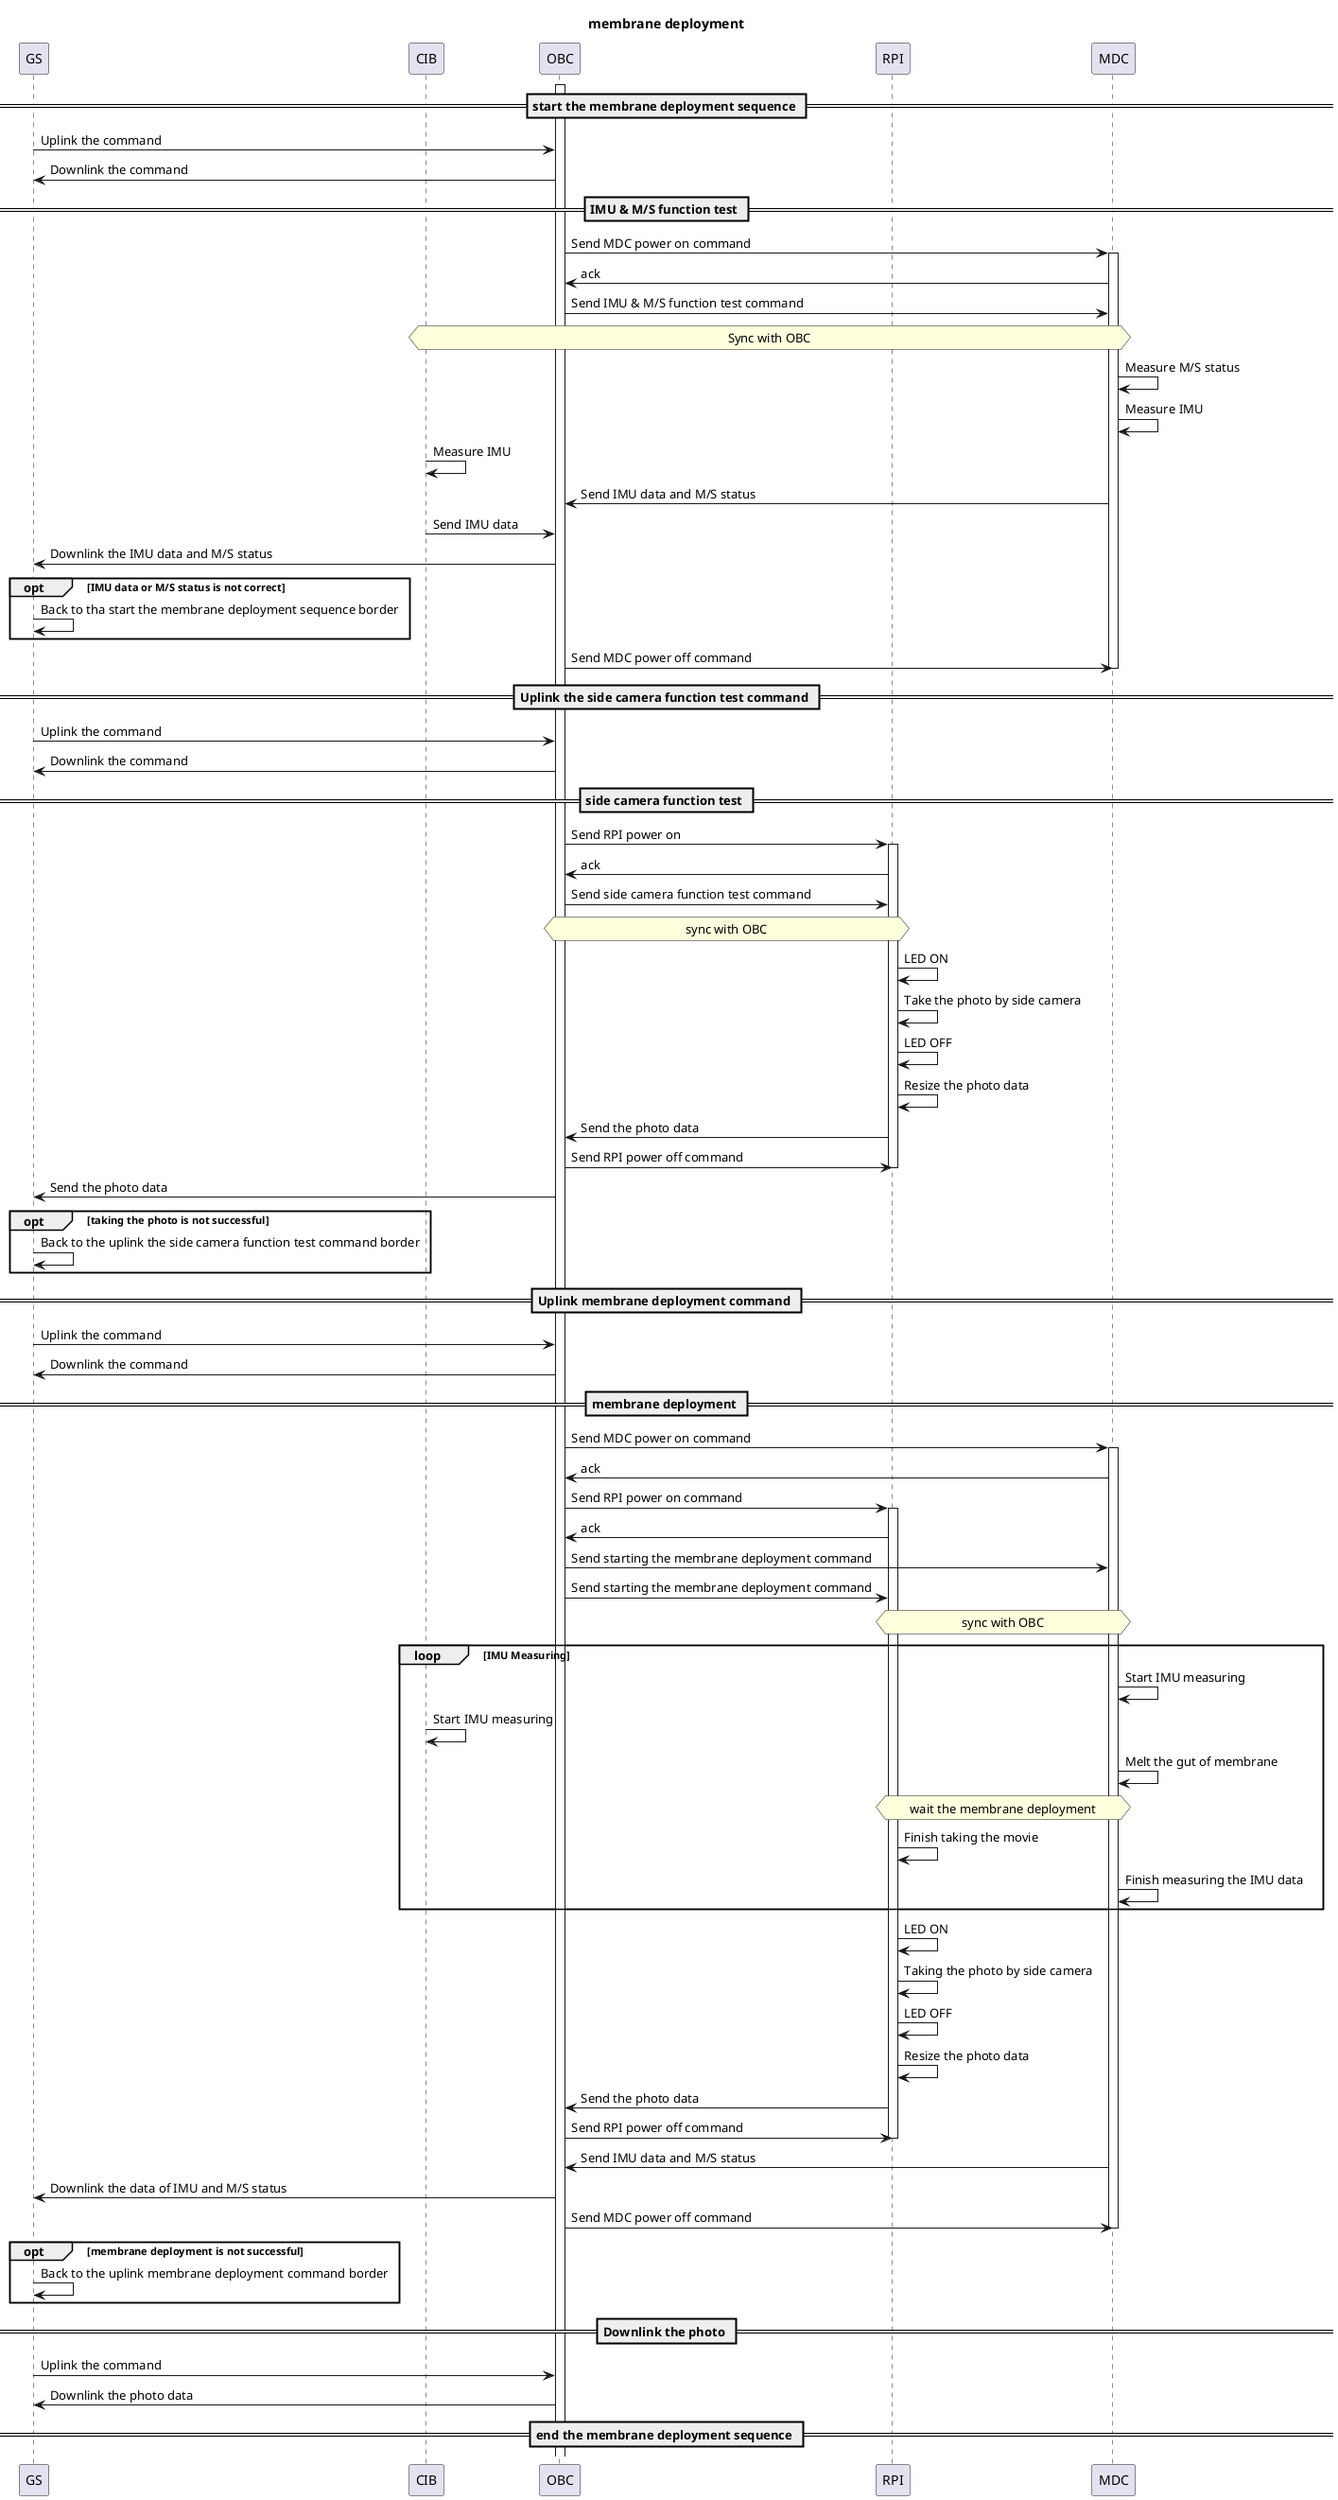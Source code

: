 smembrane_deployment_nominal.pu

@startuml
title membrane deployment

participant GS
participant CIB
participant OBC
participant RPI
participant MDC

== start the membrane deployment sequence ==
activate OBC
GS -> OBC: Uplink the command 
OBC -> GS: Downlink the command 

== IMU & M/S function test ==
OBC -> MDC         : Send MDC power on command
activate MDC
MDC  -> OBC        : ack
OBC -> MDC         : Send IMU & M/S function test command
hnote over CIB,MDC : Sync with OBC
MDC -> MDC : Measure M/S status
MDC -> MDC : Measure IMU
CIB -> CIB : Measure IMU
MDC -> OBC        : Send IMU data and M/S status
CIB -> OBC : Send IMU data
OBC -> GS  : Downlink the IMU data and M/S status
opt IMU data or M/S status is not correct
    GS -> GS : Back to tha start the membrane deployment sequence border
end
OBC -> MDC         : Send MDC power off command
deactivate MDC

== Uplink the side camera function test command ==
GS -> OBC  : Uplink the command
OBC -> GS  : Downlink the command

== side camera function test ==
OBC -> RPI             : Send RPI power on
activate RPI
RPI -> OBC             : ack
OBC -> RPI             : Send side camera function test command
hnote over OBC,RPI          : sync with OBC
RPI -> RPI          : LED ON
RPI -> RPI          : Take the photo by side camera
RPI -> RPI          : LED OFF
RPI -> RPI          : Resize the photo data
RPI -> OBC             : Send the photo data
OBC -> RPI             : Send RPI power off command
deactivate RPI
OBC -> GS  : Send the photo data
opt taking the photo is not successful
    GS -> GS : Back to the uplink the side camera function test command border
end

== Uplink membrane deployment command ==
GS -> OBC  : Uplink the command
OBC -> GS  : Downlink the command

== membrane deployment ==
OBC -> MDC         : Send MDC power on command
activate MDC
MDC -> OBC         : ack
OBC -> RPI             : Send RPI power on command
activate RPI
RPI -> OBC             : ack
OBC -> MDC         : Send starting the membrane deployment command
OBC -> RPI             : Send starting the membrane deployment command
hnote over MDC, RPI     : sync with OBC
loop IMU Measuring
MDC -> MDC        : Start IMU measuring
CIB -> CIB  : Start IMU measuring
MDC -> MDC        : Melt the gut of membrane
hnote over RPI,MDC      : wait the membrane deployment
RPI -> RPI          : Finish taking the movie
MDC -> MDC        : Finish measuring the IMU data
end
RPI -> RPI : LED ON
RPI -> RPI          : Taking the photo by side camera
RPI -> RPI          : LED OFF
RPI -> RPI          : Resize the photo data
RPI -> OBC             : Send the photo data
OBC -> RPI             : Send RPI power off command
deactivate RPI
MDC -> OBC         : Send IMU data and M/S status
OBC -> GS  : Downlink the data of IMU and M/S status
OBC -> MDC         : Send MDC power off command
deactivate MDC
opt membrane deployment is not successful
    GS -> GS : Back to the uplink membrane deployment command border
end

== Downlink the photo ==
GS -> OBC  : Uplink the command
OBC -> GS  : Downlink the photo data

== end the membrane deployment sequence ==
@enduml